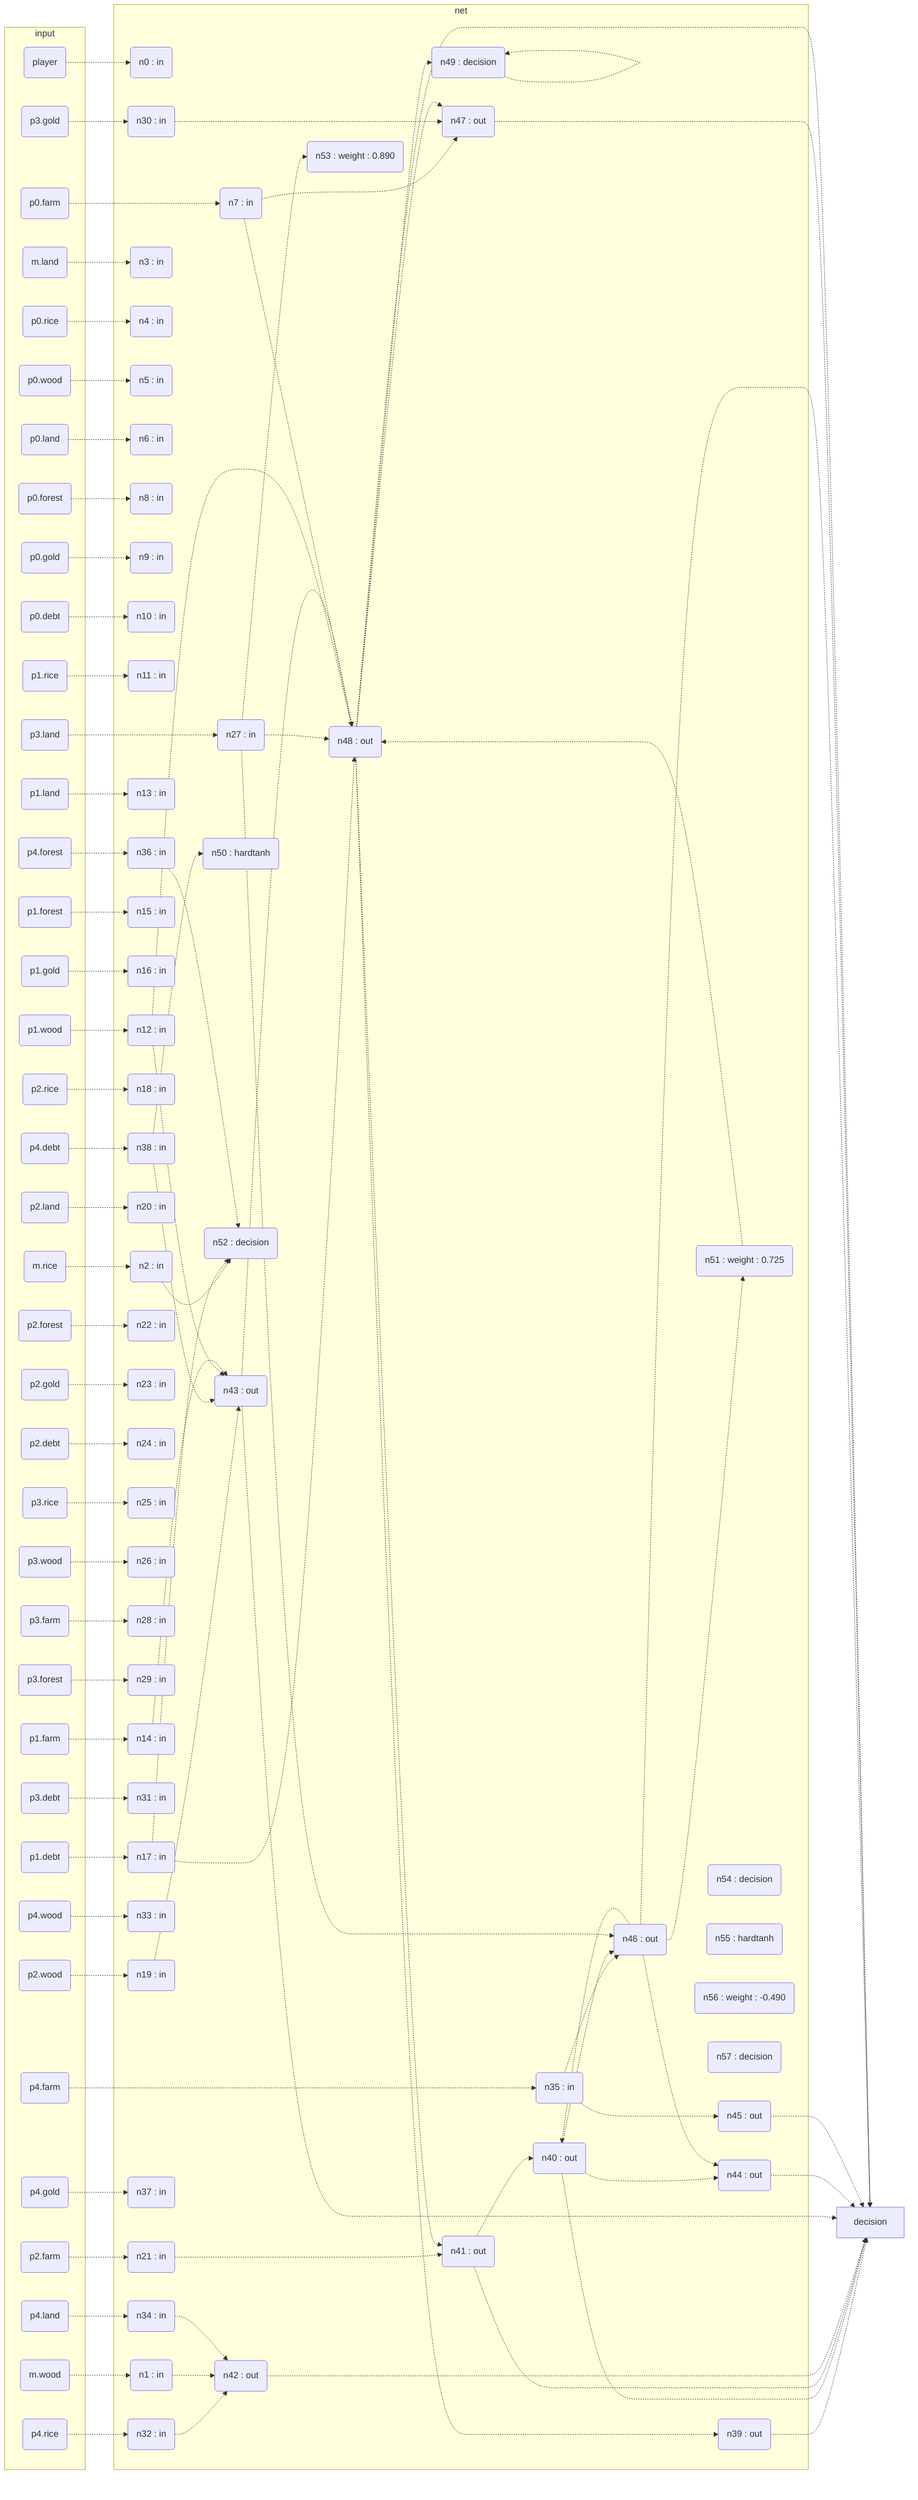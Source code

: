 flowchart LR
subgraph input
i0(player)
i1(m.wood)
i2(m.rice)
i3(m.land)
i4(p0.rice)
i5(p0.wood)
i6(p0.land)
i7(p0.farm)
i8(p0.forest)
i9(p0.gold)
i10(p0.debt)
i11(p1.rice)
i12(p1.wood)
i13(p1.land)
i14(p1.farm)
i15(p1.forest)
i16(p1.gold)
i17(p1.debt)
i18(p2.rice)
i19(p2.wood)
i20(p2.land)
i21(p2.farm)
i22(p2.forest)
i23(p2.gold)
i24(p2.debt)
i25(p3.rice)
i26(p3.wood)
i27(p3.land)
i28(p3.farm)
i29(p3.forest)
i30(p3.gold)
i31(p3.debt)
i32(p4.rice)
i33(p4.wood)
i34(p4.land)
i35(p4.farm)
i36(p4.forest)
i37(p4.gold)
i38(p4.debt)
end
subgraph net
i0 -.-> n0 
n0(n0 : in)
i1 -.-> n1 
n1(n1 : in)
i2 -.-> n2 
n2(n2 : in)
i3 -.-> n3 
n3(n3 : in)
i4 -.-> n4 
n4(n4 : in)
i5 -.-> n5 
n5(n5 : in)
i6 -.-> n6 
n6(n6 : in)
i7 -.-> n7 
n7(n7 : in)
i8 -.-> n8 
n8(n8 : in)
i9 -.-> n9 
n9(n9 : in)
i10 -.-> n10 
n10(n10 : in)
i11 -.-> n11 
n11(n11 : in)
i12 -.-> n12 
n12(n12 : in)
i13 -.-> n13 
n13(n13 : in)
i14 -.-> n14 
n14(n14 : in)
i15 -.-> n15 
n15(n15 : in)
i16 -.-> n16 
n16(n16 : in)
i17 -.-> n17 
n17(n17 : in)
i18 -.-> n18 
n18(n18 : in)
i19 -.-> n19 
n19(n19 : in)
i20 -.-> n20 
n20(n20 : in)
i21 -.-> n21 
n21(n21 : in)
i22 -.-> n22 
n22(n22 : in)
i23 -.-> n23 
n23(n23 : in)
i24 -.-> n24 
n24(n24 : in)
i25 -.-> n25 
n25(n25 : in)
i26 -.-> n26 
n26(n26 : in)
i27 -.-> n27 
n27(n27 : in)
i28 -.-> n28 
n28(n28 : in)
i29 -.-> n29 
n29(n29 : in)
i30 -.-> n30 
n30(n30 : in)
i31 -.-> n31 
n31(n31 : in)
i32 -.-> n32 
n32(n32 : in)
i33 -.-> n33 
n33(n33 : in)
i34 -.-> n34 
n34(n34 : in)
i35 -.-> n35 
n35(n35 : in)
i36 -.-> n36 
n36(n36 : in)
i37 -.-> n37 
n37(n37 : in)
i38 -.-> n38 
n38(n38 : in)
n48 -.-> n39 
n39(n39 : out)
n46 -.-> n40 
n41 -.-> n40 
n40(n40 : out)
n21 -.-> n41 
n48 -.-> n41 
n41(n41 : out)
n32 -.-> n42 
n1 -.-> n42 
n34 -.-> n42 
n42(n42 : out)
n19 -.-> n43 
n38 -.-> n43 
n12 -.-> n43 
n14 -.-> n43 
n43(n43 : out)
n40 -.-> n44 
n46 -.-> n44 
n44(n44 : out)
n35 -.-> n45 
n45(n45 : out)
n35 -.-> n46 
n40 -.-> n46 
n27 -.-> n46 
n46(n46 : out)
n7 -.-> n47 
n30 -.-> n47 
n48 -.-> n47 
n47(n47 : out)
n17 -.-> n48 
n27 -.-> n48 
n51 -.-> n48 
n12 -.-> n48 
n7 -.-> n48 
n43 -.-> n48 
n48(n48 : out)
n48 -.-> n49 
n49 -.-> n49 
n49(n49 : decision)
n38 -.-> n50 
n50(n50 : hardtanh)
n46 -.-> n51 
n51(n51 : weight : 0.725)
n2 -.-> n52 
n17 -.-> n52 
n36 -.-> n52 
n52(n52 : decision)
n27 -.-> n53 
n53(n53 : weight : 0.890)
n54(n54 : decision)
n55(n55 : hardtanh)
n56(n56 : weight : -0.490)
n57(n57 : decision)
end
n39 -.-> decision
n40 -.-> decision
n41 -.-> decision
n42 -.-> decision
n43 -.-> decision
n44 -.-> decision
n45 -.-> decision
n46 -.-> decision
n47 -.-> decision
n48 -.-> decision